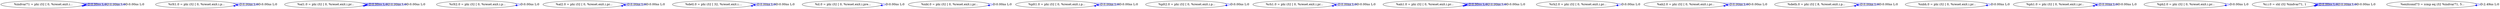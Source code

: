 digraph {
Node0x55e6214a7550[label="  %indvar71 = phi i32 [ 0, %reset.exit.i..."];
Node0x55e6214a7550 -> Node0x55e6214a7550[label="D:0.00ns L:0",color=blue];
Node0x55e6214a7550 -> Node0x55e6214a7550[label="D:0.00ns L:0",color=blue];
Node0x55e6214a7550 -> Node0x55e6214a7550[label="D:0.00ns L:0",color=blue];
Node0x55e6214a7e40[label="  %rlt1.0 = phi i32 [ 0, %reset.exit.i.p..."];
Node0x55e6214a7e40 -> Node0x55e6214a7e40[label="D:0.00ns L:0",color=blue];
Node0x55e6214a7e40 -> Node0x55e6214a7e40[label="D:0.00ns L:0",color=blue];
Node0x55e6214a7f20[label="  %al1.0 = phi i32 [ 0, %reset.exit.i.pr..."];
Node0x55e6214a7f20 -> Node0x55e6214a7f20[label="D:0.00ns L:0",color=blue];
Node0x55e6214a7f20 -> Node0x55e6214a7f20[label="D:0.00ns L:0",color=blue];
Node0x55e6214a7f20 -> Node0x55e6214a7f20[label="D:0.00ns L:0",color=blue];
Node0x55e6214a8000[label="  %rlt2.0 = phi i32 [ 0, %reset.exit.i.p..."];
Node0x55e6214a8000 -> Node0x55e6214a8000[label="D:0.00ns L:0",color=blue];
Node0x55e6214a80e0[label="  %al2.0 = phi i32 [ 0, %reset.exit.i.pr..."];
Node0x55e6214a80e0 -> Node0x55e6214a80e0[label="D:0.00ns L:0",color=blue];
Node0x55e6214a80e0 -> Node0x55e6214a80e0[label="D:0.00ns L:0",color=blue];
Node0x55e6214a81c0[label="  %detl.0 = phi i32 [ 32, %reset.exit.i...."];
Node0x55e6214a81c0 -> Node0x55e6214a81c0[label="D:0.00ns L:0",color=blue];
Node0x55e6214a81c0 -> Node0x55e6214a81c0[label="D:0.00ns L:0",color=blue];
Node0x55e6214a82a0[label="  %il.0 = phi i32 [ 0, %reset.exit.i.pre..."];
Node0x55e6214a82a0 -> Node0x55e6214a82a0[label="D:0.00ns L:0",color=blue];
Node0x55e6214a8380[label="  %nbl.0 = phi i32 [ 0, %reset.exit.i.pr..."];
Node0x55e6214a8380 -> Node0x55e6214a8380[label="D:0.00ns L:0",color=blue];
Node0x55e6214a8460[label="  %plt1.0 = phi i32 [ 0, %reset.exit.i.p..."];
Node0x55e6214a8460 -> Node0x55e6214a8460[label="D:0.00ns L:0",color=blue];
Node0x55e6214a8460 -> Node0x55e6214a8460[label="D:0.00ns L:0",color=blue];
Node0x55e6214a8540[label="  %plt2.0 = phi i32 [ 0, %reset.exit.i.p..."];
Node0x55e6214a8540 -> Node0x55e6214a8540[label="D:0.00ns L:0",color=blue];
Node0x55e6214a8620[label="  %rh1.0 = phi i32 [ 0, %reset.exit.i.pr..."];
Node0x55e6214a8620 -> Node0x55e6214a8620[label="D:0.00ns L:0",color=blue];
Node0x55e6214a8620 -> Node0x55e6214a8620[label="D:0.00ns L:0",color=blue];
Node0x55e6214a8700[label="  %ah1.0 = phi i32 [ 0, %reset.exit.i.pr..."];
Node0x55e6214a8700 -> Node0x55e6214a8700[label="D:0.00ns L:0",color=blue];
Node0x55e6214a8700 -> Node0x55e6214a8700[label="D:0.00ns L:0",color=blue];
Node0x55e6214a8700 -> Node0x55e6214a8700[label="D:0.00ns L:0",color=blue];
Node0x55e6214a87e0[label="  %rh2.0 = phi i32 [ 0, %reset.exit.i.pr..."];
Node0x55e6214a87e0 -> Node0x55e6214a87e0[label="D:0.00ns L:0",color=blue];
Node0x55e6214a88c0[label="  %ah2.0 = phi i32 [ 0, %reset.exit.i.pr..."];
Node0x55e6214a88c0 -> Node0x55e6214a88c0[label="D:0.00ns L:0",color=blue];
Node0x55e6214a88c0 -> Node0x55e6214a88c0[label="D:0.00ns L:0",color=blue];
Node0x55e6214a89a0[label="  %deth.0 = phi i32 [ 8, %reset.exit.i.p..."];
Node0x55e6214a89a0 -> Node0x55e6214a89a0[label="D:0.00ns L:0",color=blue];
Node0x55e6214a89a0 -> Node0x55e6214a89a0[label="D:0.00ns L:0",color=blue];
Node0x55e6214a8a80[label="  %nbh.0 = phi i32 [ 0, %reset.exit.i.pr..."];
Node0x55e6214a8a80 -> Node0x55e6214a8a80[label="D:0.00ns L:0",color=blue];
Node0x55e6214a8b60[label="  %ph1.0 = phi i32 [ 0, %reset.exit.i.pr..."];
Node0x55e6214a8b60 -> Node0x55e6214a8b60[label="D:0.00ns L:0",color=blue];
Node0x55e6214a8b60 -> Node0x55e6214a8b60[label="D:0.00ns L:0",color=blue];
Node0x55e6214a8c40[label="  %ph2.0 = phi i32 [ 0, %reset.exit.i.pr..."];
Node0x55e6214a8c40 -> Node0x55e6214a8c40[label="D:0.00ns L:0",color=blue];
Node0x55e6214a8d20[label="  %i.i.0 = shl i32 %indvar71, 1"];
Node0x55e6214a8d20 -> Node0x55e6214a8d20[label="D:0.00ns L:0",color=blue];
Node0x55e6214a8d20 -> Node0x55e6214a8d20[label="D:0.00ns L:0",color=blue];
Node0x55e6214a8d20 -> Node0x55e6214a8d20[label="D:0.00ns L:0",color=blue];
Node0x55e6214a8e00[label="  %exitcond73 = icmp eq i32 %indvar71, 5..."];
Node0x55e6214a8e00 -> Node0x55e6214a8e00[label="D:2.49ns L:0",color=blue];
}
